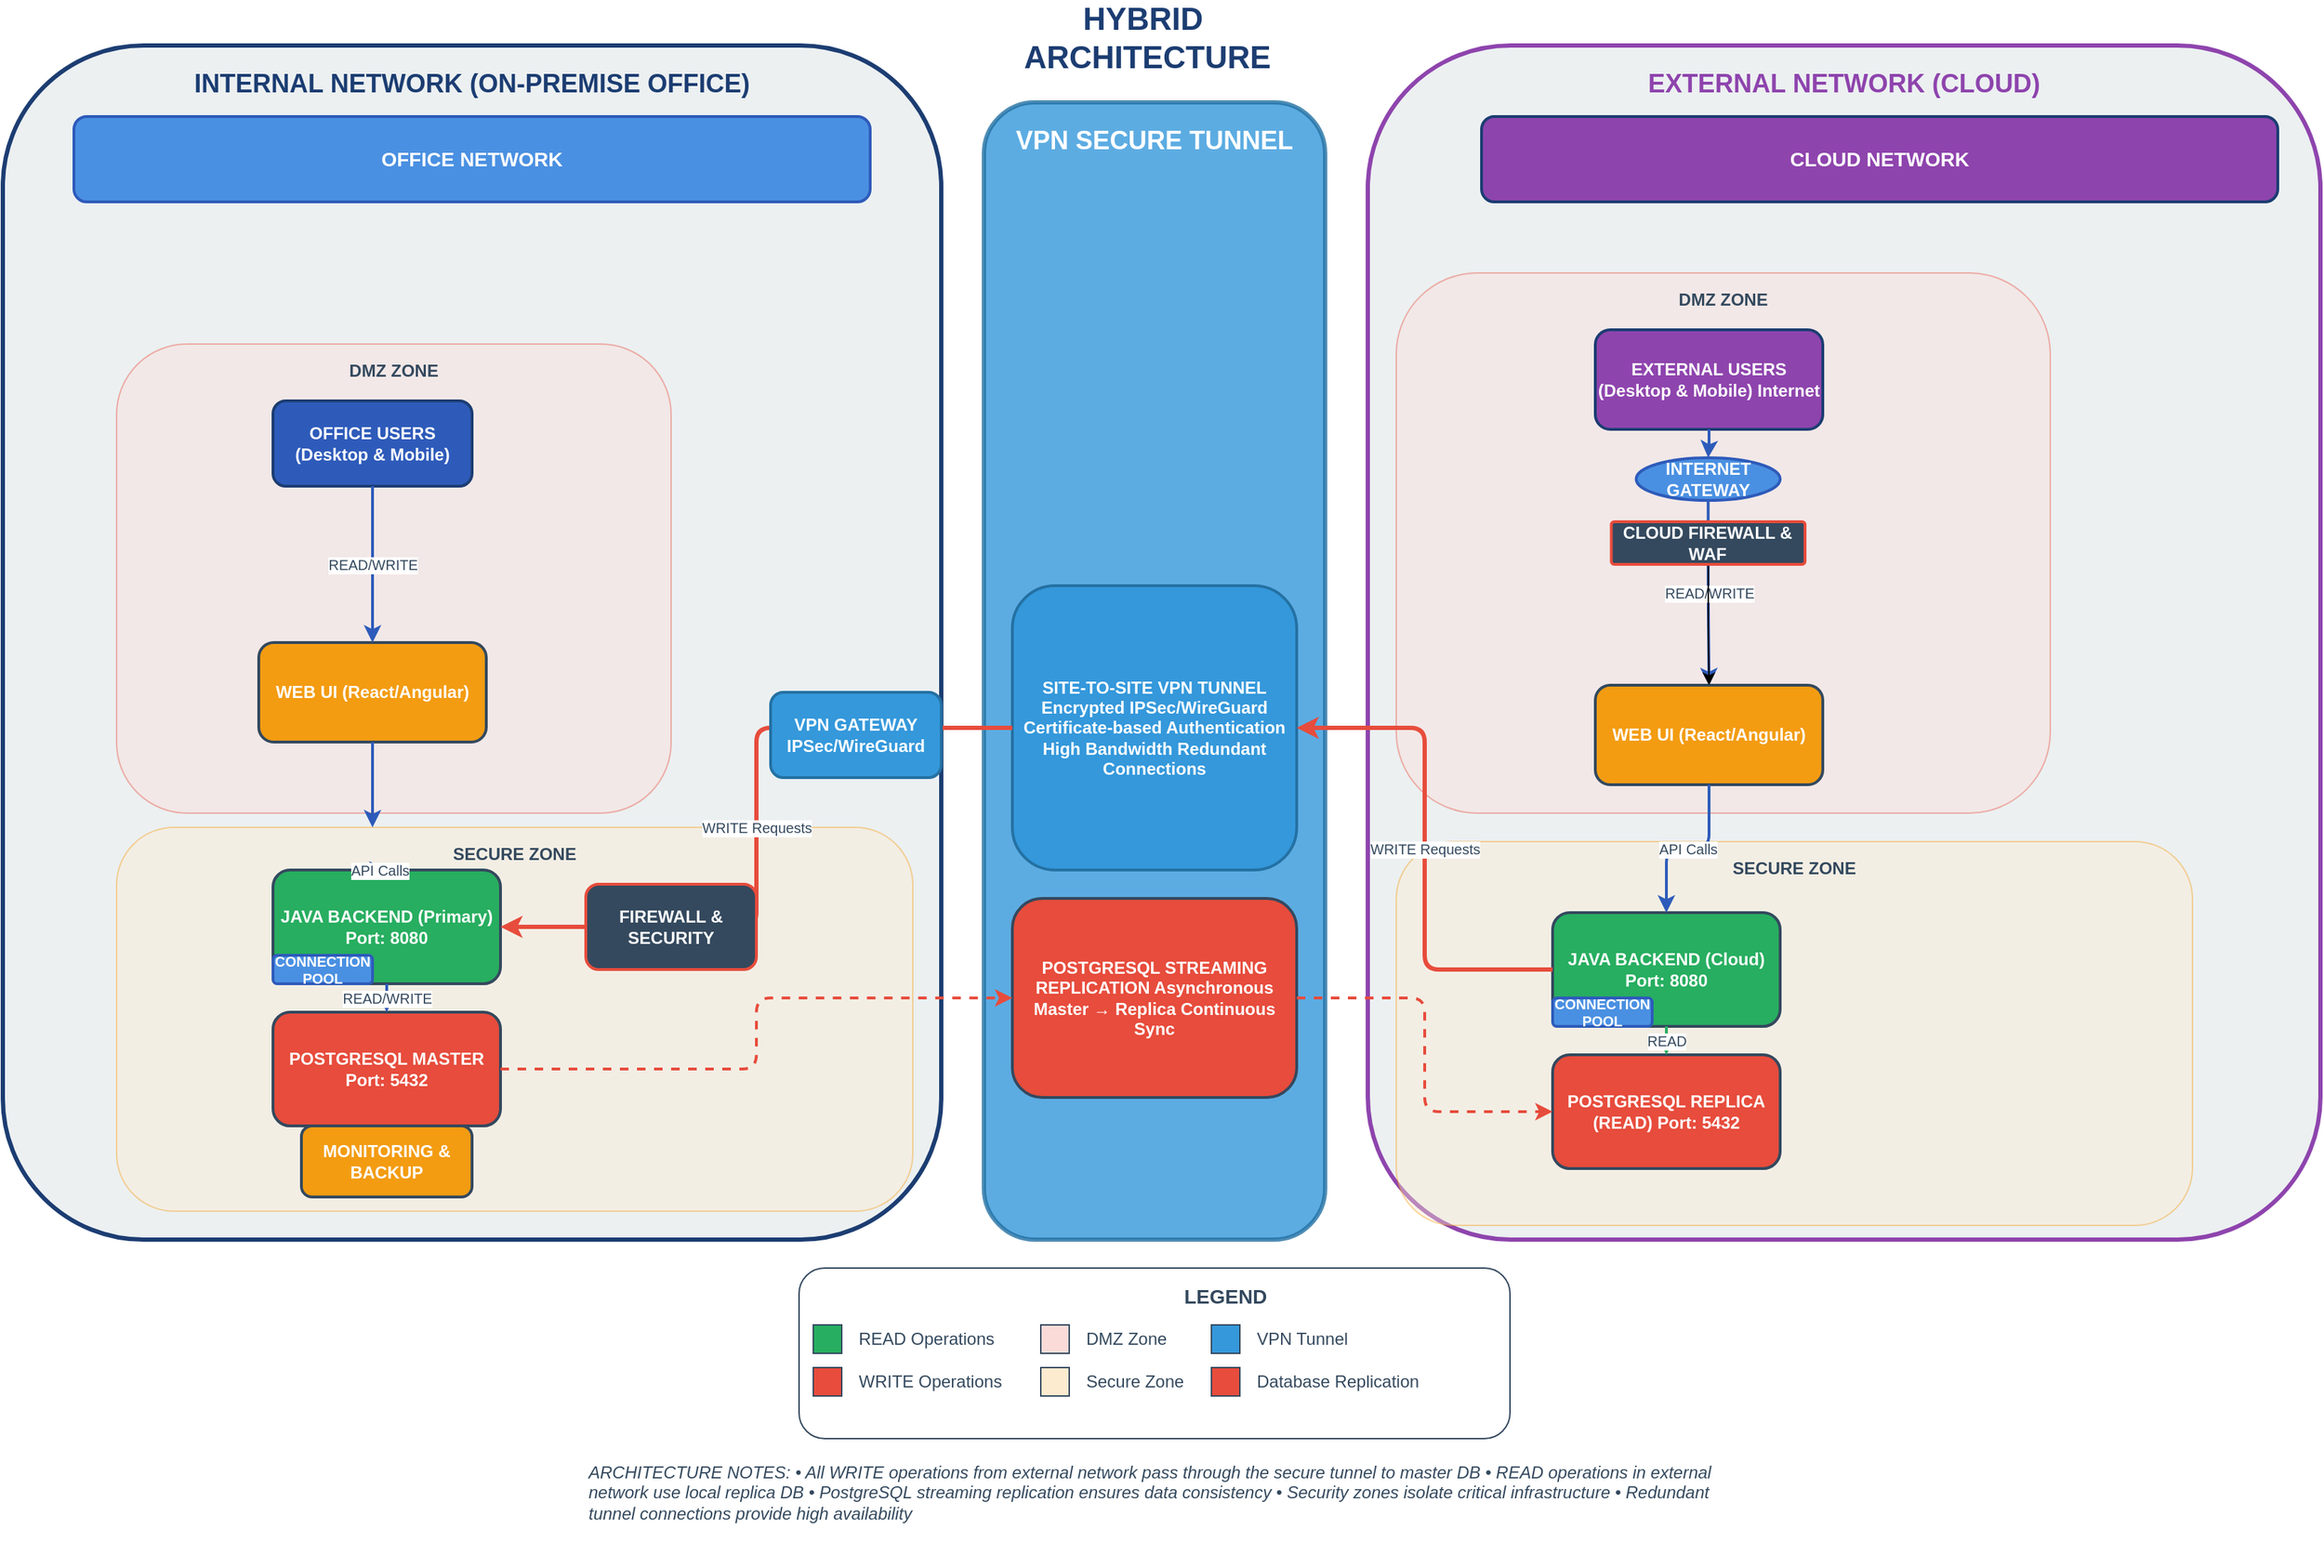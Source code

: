 <mxfile version="28.0.4">
  <diagram name="Enhanced Hybrid Architecture" id="hybrid-arch-002">
    <mxGraphModel dx="3574" dy="2284" grid="1" gridSize="10" guides="1" tooltips="1" connect="1" arrows="1" fold="1" page="1" pageScale="1" pageWidth="1600" pageHeight="1200" background="#ffffff" math="0" shadow="0">
      <root>
        <mxCell id="0" />
        <mxCell id="1" parent="0" />
        <mxCell id="2" value="INTERNAL NETWORK (ON-PREMISE OFFICE)" style="rounded=1;whiteSpace=wrap;html=1;fillColor=#ECF0F1;strokeColor=#1C3D72;strokeWidth=3;fontSize=18;fontStyle=1;fontColor=#1C3D72;verticalAlign=top;spacingTop=10;dashed=0;" parent="1" vertex="1">
          <mxGeometry y="-90" width="660" height="840" as="geometry" />
        </mxCell>
        <mxCell id="3" value="VPN SECURE TUNNEL" style="rounded=1;whiteSpace=wrap;html=1;fillColor=#3498DB;strokeColor=#2471A3;strokeWidth=3;fontSize=18;fontStyle=1;fontColor=#FFFFFF;verticalAlign=top;spacingTop=10;opacity=80;" parent="1" vertex="1">
          <mxGeometry x="690" y="-50" width="240" height="800" as="geometry" />
        </mxCell>
        <mxCell id="4" value="EXTERNAL NETWORK (CLOUD)" style="rounded=1;whiteSpace=wrap;html=1;fillColor=#ECF0F1;strokeColor=#8E44AD;strokeWidth=3;fontSize=18;fontStyle=1;fontColor=#8E44AD;verticalAlign=top;spacingTop=10;" parent="1" vertex="1">
          <mxGeometry x="960" y="-90" width="670" height="840" as="geometry" />
        </mxCell>
        <mxCell id="5" value="OFFICE NETWORK" style="rounded=1;whiteSpace=wrap;html=1;fillColor=#4A90E2;strokeColor=#2E5BBA;strokeWidth=2;fontSize=14;fontStyle=1;fontColor=#FFFFFF;" parent="1" vertex="1">
          <mxGeometry x="50" y="-40" width="560" height="60" as="geometry" />
        </mxCell>
        <mxCell id="6" value="CLOUD NETWORK" style="rounded=1;whiteSpace=wrap;html=1;fillColor=#8E44AD;strokeColor=#1C3D72;strokeWidth=2;fontSize=14;fontStyle=1;fontColor=#FFFFFF;" parent="1" vertex="1">
          <mxGeometry x="1040" y="-40" width="560" height="60" as="geometry" />
        </mxCell>
        <mxCell id="7" value="DMZ ZONE" style="rounded=1;whiteSpace=wrap;html=1;fillColor=#FADBD8;strokeColor=#E74C3C;strokeWidth=1;fontSize=12;fontStyle=1;fontColor=#34495E;verticalAlign=top;spacingTop=5;opacity=40;" parent="1" vertex="1">
          <mxGeometry x="80" y="120" width="390" height="330" as="geometry" />
        </mxCell>
        <mxCell id="8" value="DMZ ZONE" style="rounded=1;whiteSpace=wrap;html=1;fillColor=#FADBD8;strokeColor=#E74C3C;strokeWidth=1;fontSize=12;fontStyle=1;fontColor=#34495E;verticalAlign=top;spacingTop=5;opacity=40;" parent="1" vertex="1">
          <mxGeometry x="980" y="70" width="460" height="380" as="geometry" />
        </mxCell>
        <mxCell id="9" value="SECURE ZONE" style="rounded=1;whiteSpace=wrap;html=1;fillColor=#FDEBD0;strokeColor=#F39C12;strokeWidth=1;fontSize=12;fontStyle=1;fontColor=#34495E;verticalAlign=top;spacingTop=5;opacity=40;" parent="1" vertex="1">
          <mxGeometry x="80" y="460" width="560" height="270" as="geometry" />
        </mxCell>
        <mxCell id="10" value="SECURE ZONE" style="rounded=1;whiteSpace=wrap;html=1;fillColor=#FDEBD0;strokeColor=#F39C12;strokeWidth=1;fontSize=12;fontStyle=1;fontColor=#34495E;verticalAlign=top;spacingTop=5;opacity=40;" parent="1" vertex="1">
          <mxGeometry x="980" y="470" width="560" height="270" as="geometry" />
        </mxCell>
        <mxCell id="11" value="OFFICE USERS (Desktop &amp;amp; Mobile)" style="rounded=1;whiteSpace=wrap;html=1;fillColor=#2E5BBA;strokeColor=#1C3D72;strokeWidth=2;fontSize=12;fontStyle=1;fontColor=#FFFFFF;" parent="1" vertex="1">
          <mxGeometry x="190" y="160" width="140" height="60" as="geometry" />
        </mxCell>
        <mxCell id="12" value="WEB UI (React/Angular)" style="rounded=1;whiteSpace=wrap;html=1;fillColor=#F39C12;strokeColor=#34495E;strokeWidth=2;fontSize=12;fontStyle=1;fontColor=#FFFFFF;" parent="1" vertex="1">
          <mxGeometry x="180" y="330" width="160" height="70" as="geometry" />
        </mxCell>
        <mxCell id="16" value="JAVA BACKEND (Primary) Port: 8080" style="rounded=1;whiteSpace=wrap;html=1;fillColor=#27AE60;strokeColor=#34495E;strokeWidth=2;fontSize=12;fontStyle=1;fontColor=#FFFFFF;" parent="1" vertex="1">
          <mxGeometry x="190" y="490" width="160" height="80" as="geometry" />
        </mxCell>
        <mxCell id="17" value="POSTGRESQL MASTER Port: 5432" style="rounded=1;whiteSpace=wrap;html=1;fillColor=#E74C3C;strokeColor=#34495E;strokeWidth=2;fontSize=12;fontStyle=1;fontColor=#FFFFFF;" parent="1" vertex="1">
          <mxGeometry x="190" y="590" width="160" height="80" as="geometry" />
        </mxCell>
        <mxCell id="18" value="CONNECTION POOL" style="rounded=1;whiteSpace=wrap;html=1;fillColor=#4A90E2;strokeColor=#2E5BBA;strokeWidth=2;fontSize=10;fontStyle=1;fontColor=#FFFFFF;" parent="1" vertex="1">
          <mxGeometry x="190" y="550" width="70" height="20" as="geometry" />
        </mxCell>
        <mxCell id="19" value="MONITORING &amp; BACKUP" style="rounded=1;whiteSpace=wrap;html=1;fillColor=#F39C12;strokeColor=#34495E;strokeWidth=2;fontSize=12;fontStyle=1;fontColor=#FFFFFF;" parent="1" vertex="1">
          <mxGeometry x="210" y="670" width="120" height="50" as="geometry" />
        </mxCell>
        <mxCell id="20" value="EXTERNAL USERS (Desktop &amp; Mobile) Internet" style="rounded=1;whiteSpace=wrap;html=1;fillColor=#8E44AD;strokeColor=#1C3D72;strokeWidth=2;fontSize=12;fontStyle=1;fontColor=#FFFFFF;" parent="1" vertex="1">
          <mxGeometry x="1120" y="110" width="160" height="70" as="geometry" />
        </mxCell>
        <mxCell id="21" value="WEB UI (React/Angular)" style="rounded=1;whiteSpace=wrap;html=1;fillColor=#F39C12;strokeColor=#34495E;strokeWidth=2;fontSize=12;fontStyle=1;fontColor=#FFFFFF;" parent="1" vertex="1">
          <mxGeometry x="1120.0" y="360" width="160" height="70" as="geometry" />
        </mxCell>
        <mxCell id="25" value="JAVA BACKEND (Cloud) Port: 8080" style="rounded=1;whiteSpace=wrap;html=1;fillColor=#27AE60;strokeColor=#34495E;strokeWidth=2;fontSize=12;fontStyle=1;fontColor=#FFFFFF;" parent="1" vertex="1">
          <mxGeometry x="1090" y="520" width="160" height="80" as="geometry" />
        </mxCell>
        <mxCell id="26" value="POSTGRESQL REPLICA (READ) Port: 5432" style="rounded=1;whiteSpace=wrap;html=1;fillColor=#E74C3C;strokeColor=#34495E;strokeWidth=2;fontSize=12;fontStyle=1;fontColor=#FFFFFF;" parent="1" vertex="1">
          <mxGeometry x="1090" y="620" width="160" height="80" as="geometry" />
        </mxCell>
        <mxCell id="27" value="CONNECTION POOL" style="rounded=1;whiteSpace=wrap;html=1;fillColor=#4A90E2;strokeColor=#2E5BBA;strokeWidth=2;fontSize=10;fontStyle=1;fontColor=#FFFFFF;" parent="1" vertex="1">
          <mxGeometry x="1090" y="580" width="70" height="20" as="geometry" />
        </mxCell>
        <mxCell id="30" value="SITE-TO-SITE VPN TUNNEL Encrypted IPSec/WireGuard Certificate-based Authentication High Bandwidth Redundant Connections" style="rounded=1;whiteSpace=wrap;html=1;fillColor=#3498DB;strokeColor=#2471A3;strokeWidth=2;fontSize=12;fontStyle=1;fontColor=#FFFFFF;" parent="1" vertex="1">
          <mxGeometry x="710" y="290" width="200" height="200" as="geometry" />
        </mxCell>
        <mxCell id="31" value="POSTGRESQL STREAMING REPLICATION Asynchronous Master → Replica Continuous Sync" style="rounded=1;whiteSpace=wrap;html=1;fillColor=#E74C3C;strokeColor=#34495E;strokeWidth=2;fontSize=12;fontStyle=1;fontColor=#FFFFFF;" parent="1" vertex="1">
          <mxGeometry x="710" y="510" width="200" height="140" as="geometry" />
        </mxCell>
        <mxCell id="32" value="READ/WRITE" style="edgeStyle=orthogonalEdgeStyle;rounded=1;html=1;exitX=0.5;exitY=1;entryX=0.5;entryY=0;fontSize=10;fontColor=#34495E;strokeColor=#2E5BBA;strokeWidth=2;" parent="1" source="11" target="12" edge="1">
          <mxGeometry relative="1" as="geometry" />
        </mxCell>
        <mxCell id="33" value="API Calls" style="edgeStyle=orthogonalEdgeStyle;rounded=1;html=1;exitX=0.5;exitY=1;entryX=0.5;entryY=0;fontSize=10;fontColor=#34495E;strokeColor=#2E5BBA;strokeWidth=2;" parent="1" target="16" edge="1">
          <mxGeometry relative="1" as="geometry">
            <mxPoint x="260" y="490" as="sourcePoint" />
          </mxGeometry>
        </mxCell>
        <mxCell id="34" value="READ/WRITE" style="edgeStyle=orthogonalEdgeStyle;rounded=1;html=1;exitX=0.5;exitY=1;entryX=0.5;entryY=0;fontSize=10;fontColor=#34495E;strokeColor=#2E5BBA;strokeWidth=2;" parent="1" source="16" target="17" edge="1">
          <mxGeometry relative="1" as="geometry" />
        </mxCell>
        <mxCell id="35" value="READ/WRITE" style="edgeStyle=orthogonalEdgeStyle;rounded=1;html=1;exitX=0.5;exitY=1;entryX=0.5;entryY=0;fontSize=10;fontColor=#34495E;strokeColor=#2E5BBA;strokeWidth=2;" parent="1" source="29" target="21" edge="1">
          <mxGeometry relative="1" as="geometry" />
        </mxCell>
        <mxCell id="36" value="API Calls" style="edgeStyle=orthogonalEdgeStyle;rounded=1;html=1;exitX=0.5;exitY=1;entryX=0.5;entryY=0;fontSize=10;fontColor=#34495E;strokeColor=#2E5BBA;strokeWidth=2;" parent="1" source="21" target="25" edge="1">
          <mxGeometry relative="1" as="geometry" />
        </mxCell>
        <mxCell id="37" value="READ" style="edgeStyle=orthogonalEdgeStyle;rounded=1;html=1;exitX=0.5;exitY=1;entryX=0.5;entryY=0;fontSize=10;fontColor=#34495E;strokeColor=#27AE60;strokeWidth=2;" parent="1" source="25" target="26" edge="1">
          <mxGeometry relative="1" as="geometry" />
        </mxCell>
        <mxCell id="38" value="" style="edgeStyle=orthogonalEdgeStyle;rounded=1;html=1;exitX=1;exitY=0.5;fontSize=10;fontColor=#34495E;strokeColor=#E74C3C;strokeWidth=2;dashed=1;" parent="1" source="17" target="31" edge="1">
          <mxGeometry relative="1" as="geometry" />
        </mxCell>
        <mxCell id="39" value="" style="edgeStyle=orthogonalEdgeStyle;rounded=1;html=1;entryX=0;entryY=0.5;fontSize=10;fontColor=#34495E;strokeColor=#E74C3C;strokeWidth=2;dashed=1;" parent="1" source="31" target="26" edge="1">
          <mxGeometry relative="1" as="geometry" />
        </mxCell>
        <mxCell id="40" value="WRITE Requests" style="edgeStyle=orthogonalEdgeStyle;rounded=1;html=1;exitX=0;exitY=0.5;entryX=1;entryY=0.5;fontSize=10;fontColor=#34495E;strokeColor=#E74C3C;strokeWidth=3;" parent="1" source="25" target="30" edge="1">
          <mxGeometry relative="1" as="geometry" />
        </mxCell>
        <mxCell id="41" value="WRITE Requests" style="edgeStyle=orthogonalEdgeStyle;rounded=1;html=1;exitX=0;exitY=0.5;entryX=1;entryY=0.5;fontSize=10;fontColor=#34495E;strokeColor=#E74C3C;strokeWidth=3;" parent="1" source="30" target="16" edge="1">
          <mxGeometry relative="1" as="geometry">
            <Array as="points">
              <mxPoint x="530" y="390" />
              <mxPoint x="530" y="530" />
            </Array>
          </mxGeometry>
        </mxCell>
        <mxCell id="42" value="HYBRID&amp;nbsp;&lt;div&gt;ARCHITECTURE&lt;/div&gt;" style="text;html=1;strokeColor=none;fillColor=none;align=center;verticalAlign=middle;whiteSpace=wrap;rounded=0;fontSize=22;fontStyle=1;fontColor=#1C3D72;" parent="1" vertex="1">
          <mxGeometry x="580" y="-110" width="450" height="30" as="geometry" />
        </mxCell>
        <mxCell id="43" value="" style="rounded=1;whiteSpace=wrap;html=1;fillColor=#FFFFFF;strokeColor=#34495E;strokeWidth=1;" parent="1" vertex="1">
          <mxGeometry x="560" y="770" width="500" height="120" as="geometry" />
        </mxCell>
        <mxCell id="44" value="LEGEND" style="text;html=1;strokeColor=none;fillColor=none;align=center;verticalAlign=middle;whiteSpace=wrap;rounded=0;fontSize=14;fontStyle=1;fontColor=#34495E;" parent="1" vertex="1">
          <mxGeometry x="810" y="780" width="100" height="20" as="geometry" />
        </mxCell>
        <mxCell id="45" value="" style="rounded=0;whiteSpace=wrap;html=1;fillColor=#27AE60;strokeColor=#34495E;strokeWidth=1;" parent="1" vertex="1">
          <mxGeometry x="570" y="810" width="20" height="20" as="geometry" />
        </mxCell>
        <mxCell id="46" value="READ Operations" style="text;html=1;strokeColor=none;fillColor=none;align=left;verticalAlign=middle;whiteSpace=wrap;rounded=0;fontSize=12;fontColor=#34495E;" parent="1" vertex="1">
          <mxGeometry x="600" y="810" width="120" height="20" as="geometry" />
        </mxCell>
        <mxCell id="47" value="" style="rounded=0;whiteSpace=wrap;html=1;fillColor=#E74C3C;strokeColor=#34495E;strokeWidth=1;" parent="1" vertex="1">
          <mxGeometry x="570" y="840" width="20" height="20" as="geometry" />
        </mxCell>
        <mxCell id="48" value="WRITE Operations" style="text;html=1;strokeColor=none;fillColor=none;align=left;verticalAlign=middle;whiteSpace=wrap;rounded=0;fontSize=12;fontColor=#34495E;" parent="1" vertex="1">
          <mxGeometry x="600" y="840" width="120" height="20" as="geometry" />
        </mxCell>
        <mxCell id="49" value="" style="rounded=0;whiteSpace=wrap;html=1;fillColor=#FADBD8;strokeColor=#34495E;strokeWidth=1;" parent="1" vertex="1">
          <mxGeometry x="730" y="810" width="20" height="20" as="geometry" />
        </mxCell>
        <mxCell id="50" value="DMZ Zone" style="text;html=1;strokeColor=none;fillColor=none;align=left;verticalAlign=middle;whiteSpace=wrap;rounded=0;fontSize=12;fontColor=#34495E;" parent="1" vertex="1">
          <mxGeometry x="760" y="810" width="80" height="20" as="geometry" />
        </mxCell>
        <mxCell id="51" value="" style="rounded=0;whiteSpace=wrap;html=1;fillColor=#FDEBD0;strokeColor=#34495E;strokeWidth=1;" parent="1" vertex="1">
          <mxGeometry x="730" y="840" width="20" height="20" as="geometry" />
        </mxCell>
        <mxCell id="52" value="Secure Zone" style="text;html=1;strokeColor=none;fillColor=none;align=left;verticalAlign=middle;whiteSpace=wrap;rounded=0;fontSize=12;fontColor=#34495E;" parent="1" vertex="1">
          <mxGeometry x="760" y="840" width="80" height="20" as="geometry" />
        </mxCell>
        <mxCell id="53" value="" style="rounded=0;whiteSpace=wrap;html=1;fillColor=#3498DB;strokeColor=#34495E;strokeWidth=1;" parent="1" vertex="1">
          <mxGeometry x="850" y="810" width="20" height="20" as="geometry" />
        </mxCell>
        <mxCell id="54" value="VPN Tunnel" style="text;html=1;strokeColor=none;fillColor=none;align=left;verticalAlign=middle;whiteSpace=wrap;rounded=0;fontSize=12;fontColor=#34495E;" parent="1" vertex="1">
          <mxGeometry x="880" y="810" width="80" height="20" as="geometry" />
        </mxCell>
        <mxCell id="55" value="" style="rounded=0;whiteSpace=wrap;html=1;fillColor=#E74C3C;strokeColor=#34495E;strokeWidth=1;" parent="1" vertex="1">
          <mxGeometry x="850" y="840" width="20" height="20" as="geometry" />
        </mxCell>
        <mxCell id="56" value="Database Replication" style="text;html=1;strokeColor=none;fillColor=none;align=left;verticalAlign=middle;whiteSpace=wrap;rounded=0;fontSize=12;fontColor=#34495E;" parent="1" vertex="1">
          <mxGeometry x="880" y="840" width="140" height="20" as="geometry" />
        </mxCell>
        <mxCell id="57" value="ARCHITECTURE NOTES: • All WRITE operations from external network pass through the secure tunnel to master DB • READ operations in external network use local replica DB • PostgreSQL streaming replication ensures data consistency • Security zones isolate critical infrastructure • Redundant tunnel connections provide high availability" style="text;html=1;strokeColor=none;fillColor=none;align=left;verticalAlign=top;whiteSpace=wrap;rounded=0;fontSize=12;fontColor=#34495E;fontStyle=2;" parent="1" vertex="1">
          <mxGeometry x="410" y="900" width="800" height="80" as="geometry" />
        </mxCell>
        <mxCell id="JM6YeEI7fPwDFWxGcah_-57" value="" style="edgeStyle=orthogonalEdgeStyle;rounded=1;html=1;exitX=0.5;exitY=1;entryX=0.5;entryY=0;fontSize=10;fontColor=#34495E;strokeColor=#2E5BBA;strokeWidth=2;" parent="1" source="12" edge="1">
          <mxGeometry relative="1" as="geometry">
            <mxPoint x="180" y="450" as="sourcePoint" />
            <mxPoint x="260" y="460" as="targetPoint" />
          </mxGeometry>
        </mxCell>
        <mxCell id="JM6YeEI7fPwDFWxGcah_-58" value="" style="edgeStyle=orthogonalEdgeStyle;rounded=1;html=1;exitX=0.5;exitY=1;entryX=0.5;entryY=0;fontSize=10;fontColor=#34495E;strokeColor=#2E5BBA;strokeWidth=2;" parent="1" source="20" target="29" edge="1">
          <mxGeometry relative="1" as="geometry">
            <mxPoint x="1080" y="360" as="sourcePoint" />
            <mxPoint x="1080" y="380" as="targetPoint" />
          </mxGeometry>
        </mxCell>
        <mxCell id="29" value="INTERNET GATEWAY" style="ellipse;whiteSpace=wrap;html=1;fillColor=#4A90E2;strokeColor=#2E5BBA;strokeWidth=2;fontSize=12;fontStyle=1;fontColor=#FFFFFF;" parent="1" vertex="1">
          <mxGeometry x="1148.75" y="200" width="101.25" height="30" as="geometry" />
        </mxCell>
        <mxCell id="JM6YeEI7fPwDFWxGcah_-61" value="" style="edgeStyle=orthogonalEdgeStyle;rounded=0;orthogonalLoop=1;jettySize=auto;html=1;" parent="1" source="23" target="21" edge="1">
          <mxGeometry relative="1" as="geometry" />
        </mxCell>
        <mxCell id="23" value="CLOUD FIREWALL &amp; WAF" style="rounded=1;whiteSpace=wrap;html=1;fillColor=#34495E;strokeColor=#E74C3C;strokeWidth=2;fontSize=12;fontStyle=1;fontColor=#FFFFFF;arcSize=7;" parent="1" vertex="1">
          <mxGeometry x="1131.25" y="245" width="136.25" height="30" as="geometry" />
        </mxCell>
        <mxCell id="15" value="VPN GATEWAY IPSec/WireGuard" style="rounded=1;whiteSpace=wrap;html=1;fillColor=#3498DB;strokeColor=#2471A3;strokeWidth=2;fontSize=12;fontStyle=1;fontColor=#FFFFFF;" parent="1" vertex="1">
          <mxGeometry x="540" y="365" width="120" height="60" as="geometry" />
        </mxCell>
        <mxCell id="14" value="FIREWALL &amp; SECURITY" style="rounded=1;whiteSpace=wrap;html=1;fillColor=#34495E;strokeColor=#E74C3C;strokeWidth=2;fontSize=12;fontStyle=1;fontColor=#FFFFFF;" parent="1" vertex="1">
          <mxGeometry x="410" y="500" width="120" height="60" as="geometry" />
        </mxCell>
      </root>
    </mxGraphModel>
  </diagram>
</mxfile>

